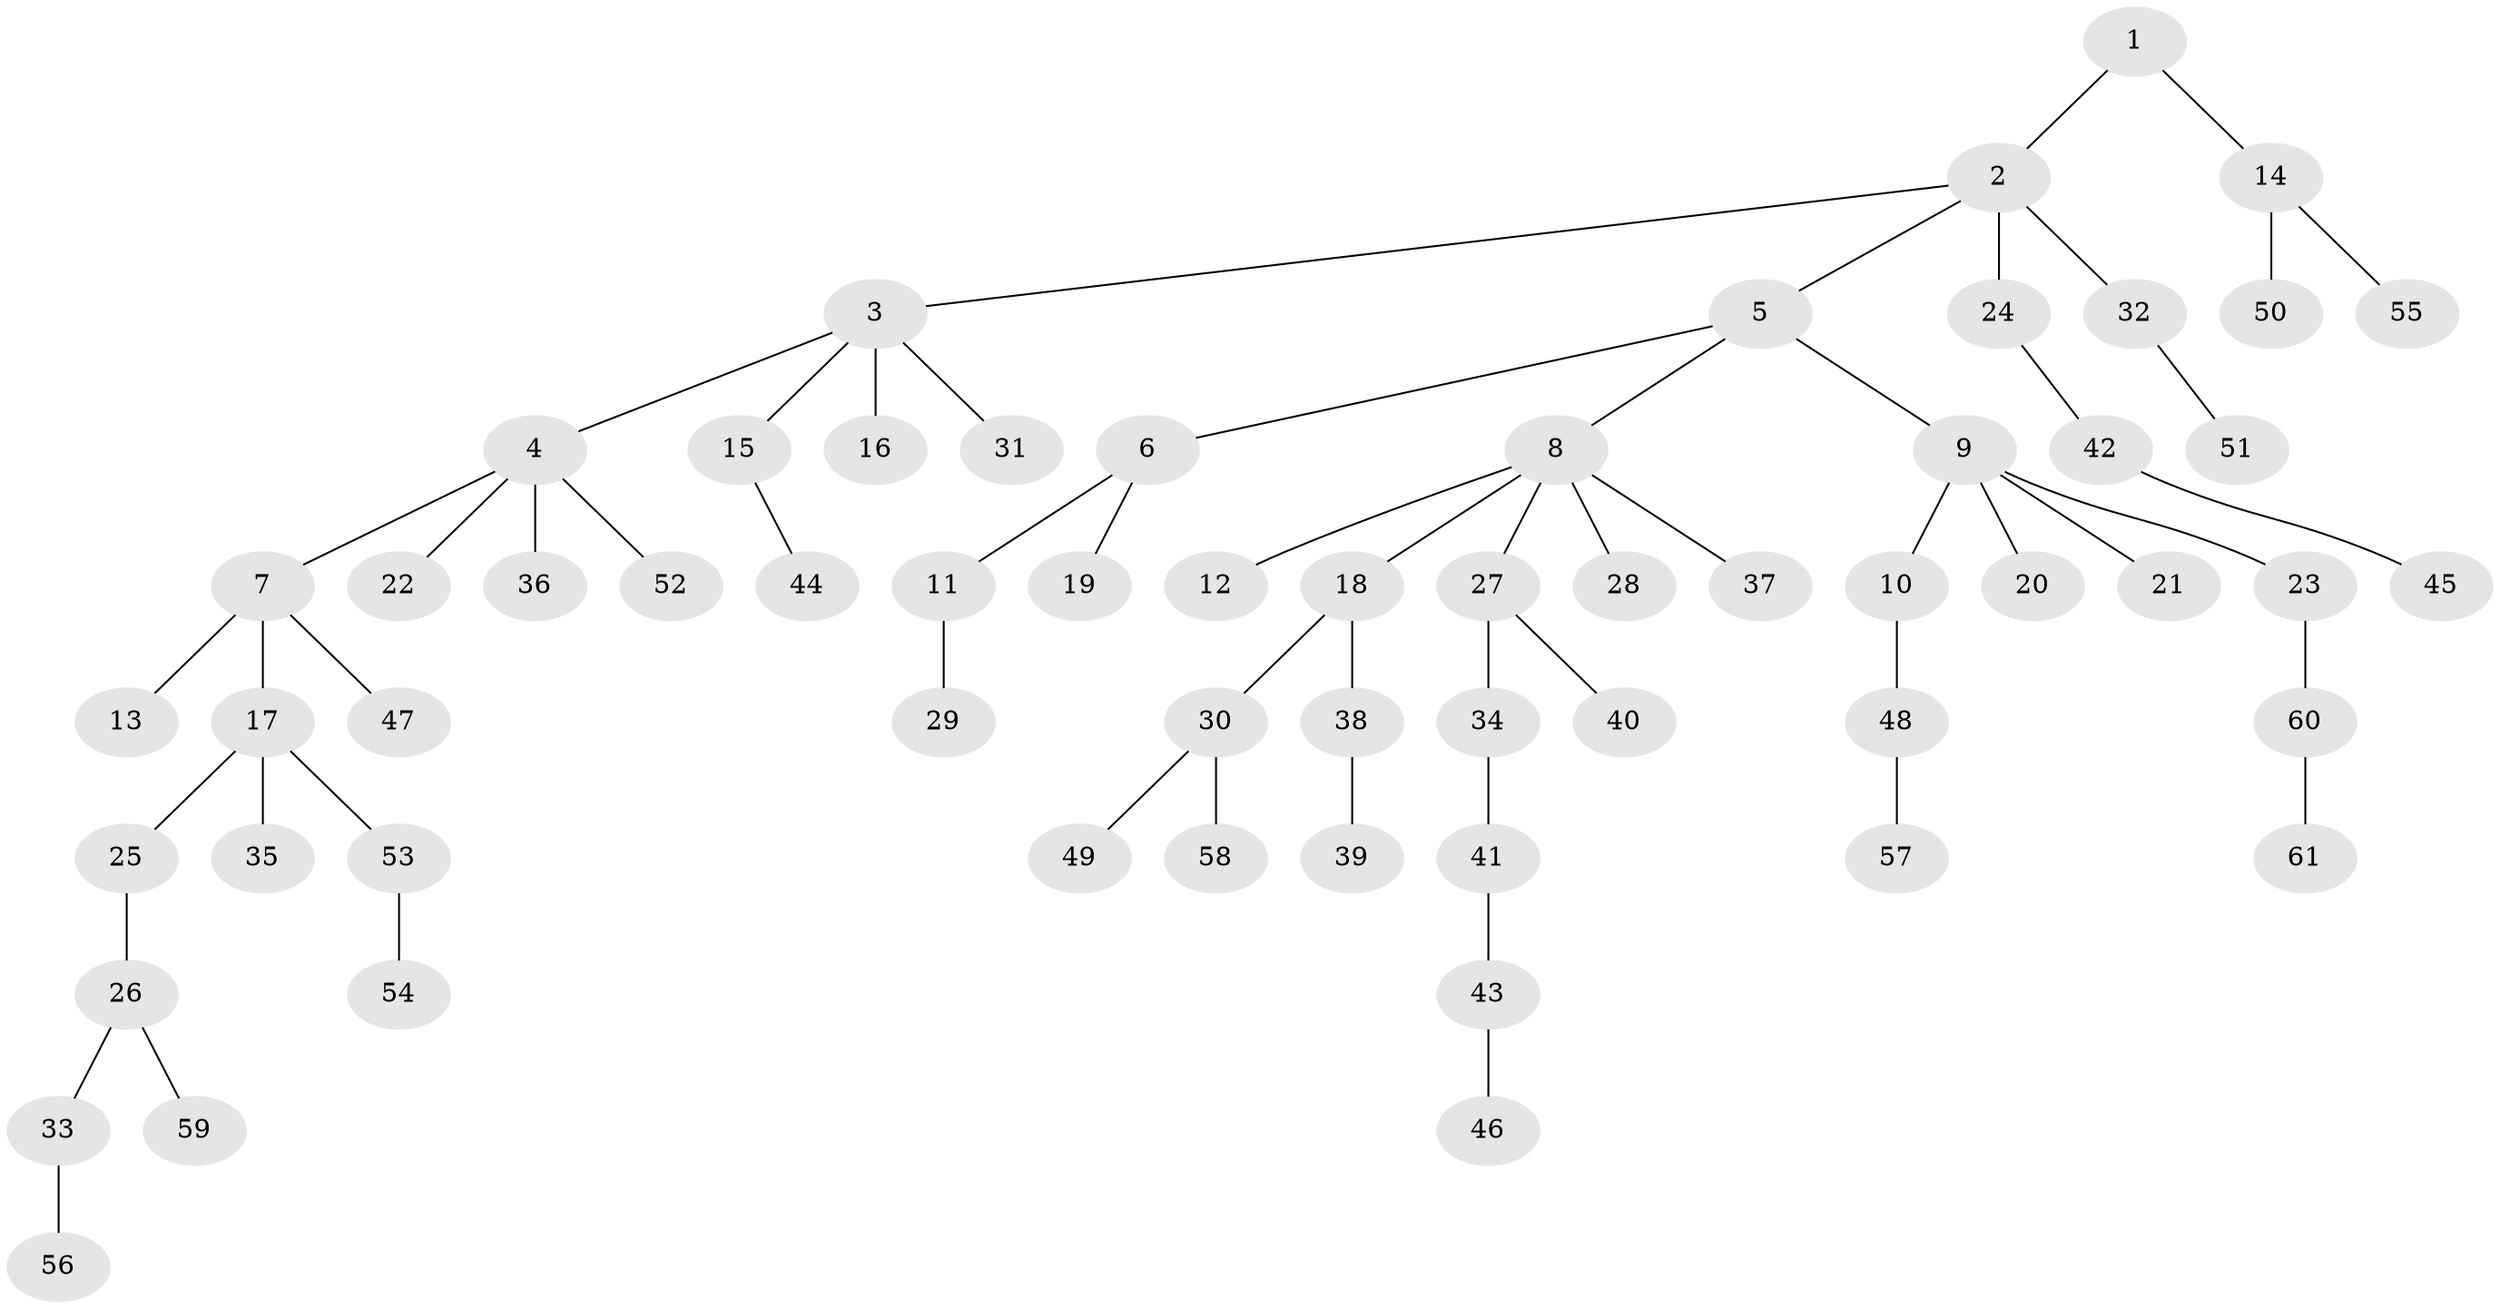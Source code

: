 // coarse degree distribution, {1: 0.6666666666666666, 6: 0.03333333333333333, 3: 0.03333333333333333, 15: 0.03333333333333333, 2: 0.23333333333333334}
// Generated by graph-tools (version 1.1) at 2025/56/03/04/25 21:56:37]
// undirected, 61 vertices, 60 edges
graph export_dot {
graph [start="1"]
  node [color=gray90,style=filled];
  1;
  2;
  3;
  4;
  5;
  6;
  7;
  8;
  9;
  10;
  11;
  12;
  13;
  14;
  15;
  16;
  17;
  18;
  19;
  20;
  21;
  22;
  23;
  24;
  25;
  26;
  27;
  28;
  29;
  30;
  31;
  32;
  33;
  34;
  35;
  36;
  37;
  38;
  39;
  40;
  41;
  42;
  43;
  44;
  45;
  46;
  47;
  48;
  49;
  50;
  51;
  52;
  53;
  54;
  55;
  56;
  57;
  58;
  59;
  60;
  61;
  1 -- 2;
  1 -- 14;
  2 -- 3;
  2 -- 5;
  2 -- 24;
  2 -- 32;
  3 -- 4;
  3 -- 15;
  3 -- 16;
  3 -- 31;
  4 -- 7;
  4 -- 22;
  4 -- 36;
  4 -- 52;
  5 -- 6;
  5 -- 8;
  5 -- 9;
  6 -- 11;
  6 -- 19;
  7 -- 13;
  7 -- 17;
  7 -- 47;
  8 -- 12;
  8 -- 18;
  8 -- 27;
  8 -- 28;
  8 -- 37;
  9 -- 10;
  9 -- 20;
  9 -- 21;
  9 -- 23;
  10 -- 48;
  11 -- 29;
  14 -- 50;
  14 -- 55;
  15 -- 44;
  17 -- 25;
  17 -- 35;
  17 -- 53;
  18 -- 30;
  18 -- 38;
  23 -- 60;
  24 -- 42;
  25 -- 26;
  26 -- 33;
  26 -- 59;
  27 -- 34;
  27 -- 40;
  30 -- 49;
  30 -- 58;
  32 -- 51;
  33 -- 56;
  34 -- 41;
  38 -- 39;
  41 -- 43;
  42 -- 45;
  43 -- 46;
  48 -- 57;
  53 -- 54;
  60 -- 61;
}
